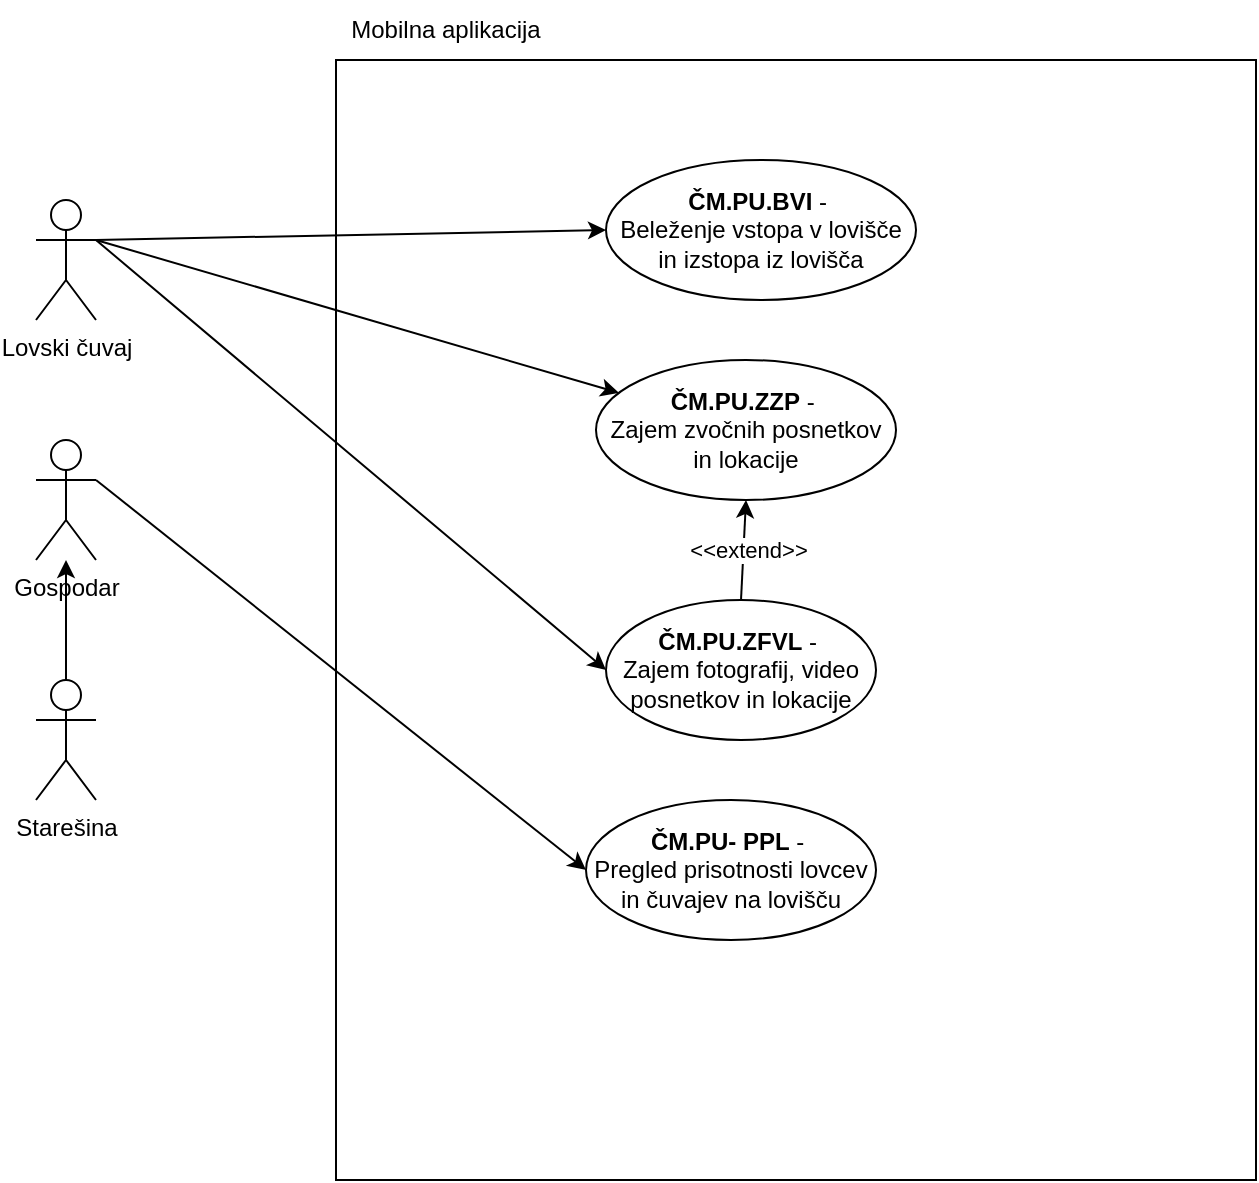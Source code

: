 <mxfile version="26.1.1">
  <diagram name="Page-1" id="8OMrN8JgvEGGaY8blV8X">
    <mxGraphModel dx="1354" dy="600" grid="1" gridSize="10" guides="1" tooltips="1" connect="1" arrows="1" fold="1" page="1" pageScale="1" pageWidth="827" pageHeight="1169" math="0" shadow="0">
      <root>
        <mxCell id="0" />
        <mxCell id="1" parent="0" />
        <mxCell id="3p3-Dvi5GFgsdkGWm4ts-1" value="" style="rounded=0;whiteSpace=wrap;html=1;" parent="1" vertex="1">
          <mxGeometry x="220" y="60" width="460" height="560" as="geometry" />
        </mxCell>
        <mxCell id="3p3-Dvi5GFgsdkGWm4ts-2" value="Lovski čuvaj" style="shape=umlActor;verticalLabelPosition=bottom;verticalAlign=top;html=1;outlineConnect=0;" parent="1" vertex="1">
          <mxGeometry x="70" y="130" width="30" height="60" as="geometry" />
        </mxCell>
        <mxCell id="3p3-Dvi5GFgsdkGWm4ts-3" value="Starešina" style="shape=umlActor;verticalLabelPosition=bottom;verticalAlign=top;html=1;outlineConnect=0;" parent="1" vertex="1">
          <mxGeometry x="70" y="370" width="30" height="60" as="geometry" />
        </mxCell>
        <mxCell id="3p3-Dvi5GFgsdkGWm4ts-4" value="Gospodar" style="shape=umlActor;verticalLabelPosition=bottom;verticalAlign=top;html=1;outlineConnect=0;" parent="1" vertex="1">
          <mxGeometry x="70" y="250" width="30" height="60" as="geometry" />
        </mxCell>
        <mxCell id="3p3-Dvi5GFgsdkGWm4ts-5" value="&lt;b&gt;ČM.PU.ZZP&lt;/b&gt; -&amp;nbsp;&lt;div&gt;Zajem zvočnih posnetkov in lokacije&lt;/div&gt;" style="ellipse;whiteSpace=wrap;html=1;" parent="1" vertex="1">
          <mxGeometry x="350" y="210" width="150" height="70" as="geometry" />
        </mxCell>
        <mxCell id="3p3-Dvi5GFgsdkGWm4ts-6" value="" style="endArrow=classic;html=1;rounded=0;exitX=1;exitY=0.333;exitDx=0;exitDy=0;exitPerimeter=0;" parent="1" source="3p3-Dvi5GFgsdkGWm4ts-2" target="3p3-Dvi5GFgsdkGWm4ts-5" edge="1">
          <mxGeometry width="50" height="50" relative="1" as="geometry">
            <mxPoint x="410" y="360" as="sourcePoint" />
            <mxPoint x="460" y="310" as="targetPoint" />
          </mxGeometry>
        </mxCell>
        <mxCell id="3p3-Dvi5GFgsdkGWm4ts-7" value="&lt;b&gt;ČM.PU.ZFVL&lt;/b&gt; -&amp;nbsp;&lt;div&gt;Zajem fotografij, video posnetkov in lokacije&lt;/div&gt;" style="ellipse;whiteSpace=wrap;html=1;" parent="1" vertex="1">
          <mxGeometry x="355" y="330" width="135" height="70" as="geometry" />
        </mxCell>
        <mxCell id="3p3-Dvi5GFgsdkGWm4ts-8" value="" style="endArrow=classic;html=1;rounded=0;entryX=0;entryY=0.5;entryDx=0;entryDy=0;" parent="1" target="3p3-Dvi5GFgsdkGWm4ts-7" edge="1">
          <mxGeometry width="50" height="50" relative="1" as="geometry">
            <mxPoint x="100" y="150" as="sourcePoint" />
            <mxPoint x="311" y="136" as="targetPoint" />
          </mxGeometry>
        </mxCell>
        <mxCell id="3p3-Dvi5GFgsdkGWm4ts-9" value="Mobilna aplikacija" style="text;html=1;align=center;verticalAlign=middle;whiteSpace=wrap;rounded=0;" parent="1" vertex="1">
          <mxGeometry x="220" y="30" width="110" height="30" as="geometry" />
        </mxCell>
        <mxCell id="3p3-Dvi5GFgsdkGWm4ts-10" value="&lt;b&gt;ČM.PU- PPL&lt;/b&gt; -&amp;nbsp;&lt;div&gt;Pregled prisotnosti lovcev in čuvajev na lovišču&lt;/div&gt;" style="ellipse;whiteSpace=wrap;html=1;" parent="1" vertex="1">
          <mxGeometry x="345" y="430" width="145" height="70" as="geometry" />
        </mxCell>
        <mxCell id="3p3-Dvi5GFgsdkGWm4ts-11" value="" style="endArrow=classic;html=1;rounded=0;exitX=1;exitY=0.333;exitDx=0;exitDy=0;exitPerimeter=0;entryX=0;entryY=0.5;entryDx=0;entryDy=0;" parent="1" source="3p3-Dvi5GFgsdkGWm4ts-4" target="3p3-Dvi5GFgsdkGWm4ts-10" edge="1">
          <mxGeometry width="50" height="50" relative="1" as="geometry">
            <mxPoint x="410" y="360" as="sourcePoint" />
            <mxPoint x="460" y="310" as="targetPoint" />
          </mxGeometry>
        </mxCell>
        <mxCell id="3p3-Dvi5GFgsdkGWm4ts-12" value="" style="endArrow=classic;html=1;rounded=0;exitX=0.5;exitY=0;exitDx=0;exitDy=0;exitPerimeter=0;" parent="1" source="3p3-Dvi5GFgsdkGWm4ts-3" target="3p3-Dvi5GFgsdkGWm4ts-4" edge="1">
          <mxGeometry width="50" height="50" relative="1" as="geometry">
            <mxPoint x="410" y="340" as="sourcePoint" />
            <mxPoint x="460" y="290" as="targetPoint" />
          </mxGeometry>
        </mxCell>
        <mxCell id="3p3-Dvi5GFgsdkGWm4ts-13" value="&lt;b&gt;ČM.PU.BVI&lt;/b&gt; -&amp;nbsp;&lt;div&gt;Beleženje vstopa v lovišče in izstopa iz lovišča&lt;/div&gt;" style="ellipse;whiteSpace=wrap;html=1;" parent="1" vertex="1">
          <mxGeometry x="355" y="110" width="155" height="70" as="geometry" />
        </mxCell>
        <mxCell id="3p3-Dvi5GFgsdkGWm4ts-14" value="" style="endArrow=classic;html=1;rounded=0;entryX=0;entryY=0.5;entryDx=0;entryDy=0;" parent="1" target="3p3-Dvi5GFgsdkGWm4ts-13" edge="1">
          <mxGeometry width="50" height="50" relative="1" as="geometry">
            <mxPoint x="100" y="150" as="sourcePoint" />
            <mxPoint x="321" y="217" as="targetPoint" />
          </mxGeometry>
        </mxCell>
        <mxCell id="3p3-Dvi5GFgsdkGWm4ts-15" value="" style="endArrow=classic;html=1;rounded=0;exitX=0.5;exitY=0;exitDx=0;exitDy=0;entryX=0.5;entryY=1;entryDx=0;entryDy=0;" parent="1" source="3p3-Dvi5GFgsdkGWm4ts-7" target="3p3-Dvi5GFgsdkGWm4ts-5" edge="1">
          <mxGeometry width="50" height="50" relative="1" as="geometry">
            <mxPoint x="420" y="330" as="sourcePoint" />
            <mxPoint x="470" y="280" as="targetPoint" />
          </mxGeometry>
        </mxCell>
        <mxCell id="3p3-Dvi5GFgsdkGWm4ts-16" value="&amp;lt;&amp;lt;extend&amp;gt;&amp;gt;" style="edgeLabel;html=1;align=center;verticalAlign=middle;resizable=0;points=[];" parent="3p3-Dvi5GFgsdkGWm4ts-15" vertex="1" connectable="0">
          <mxGeometry y="-2" relative="1" as="geometry">
            <mxPoint as="offset" />
          </mxGeometry>
        </mxCell>
      </root>
    </mxGraphModel>
  </diagram>
</mxfile>
